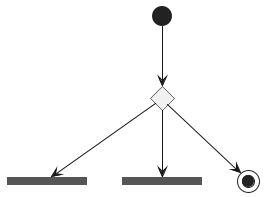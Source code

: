 {
  "sha1": "avvipo5tame169h5u1mr5g4g1657of",
  "insertion": {
    "when": "2024-05-30T20:48:21.970Z",
    "user": "plantuml@gmail.com"
  }
}
@startuml
state choice1 <<choice>>
state foo1 <<fork>>
state foo2 <<join>>
state foo3 <<end>>
[*] --> choice1
choice1 --> foo1
choice1 --> foo2
choice1 --> foo3
@enduml
